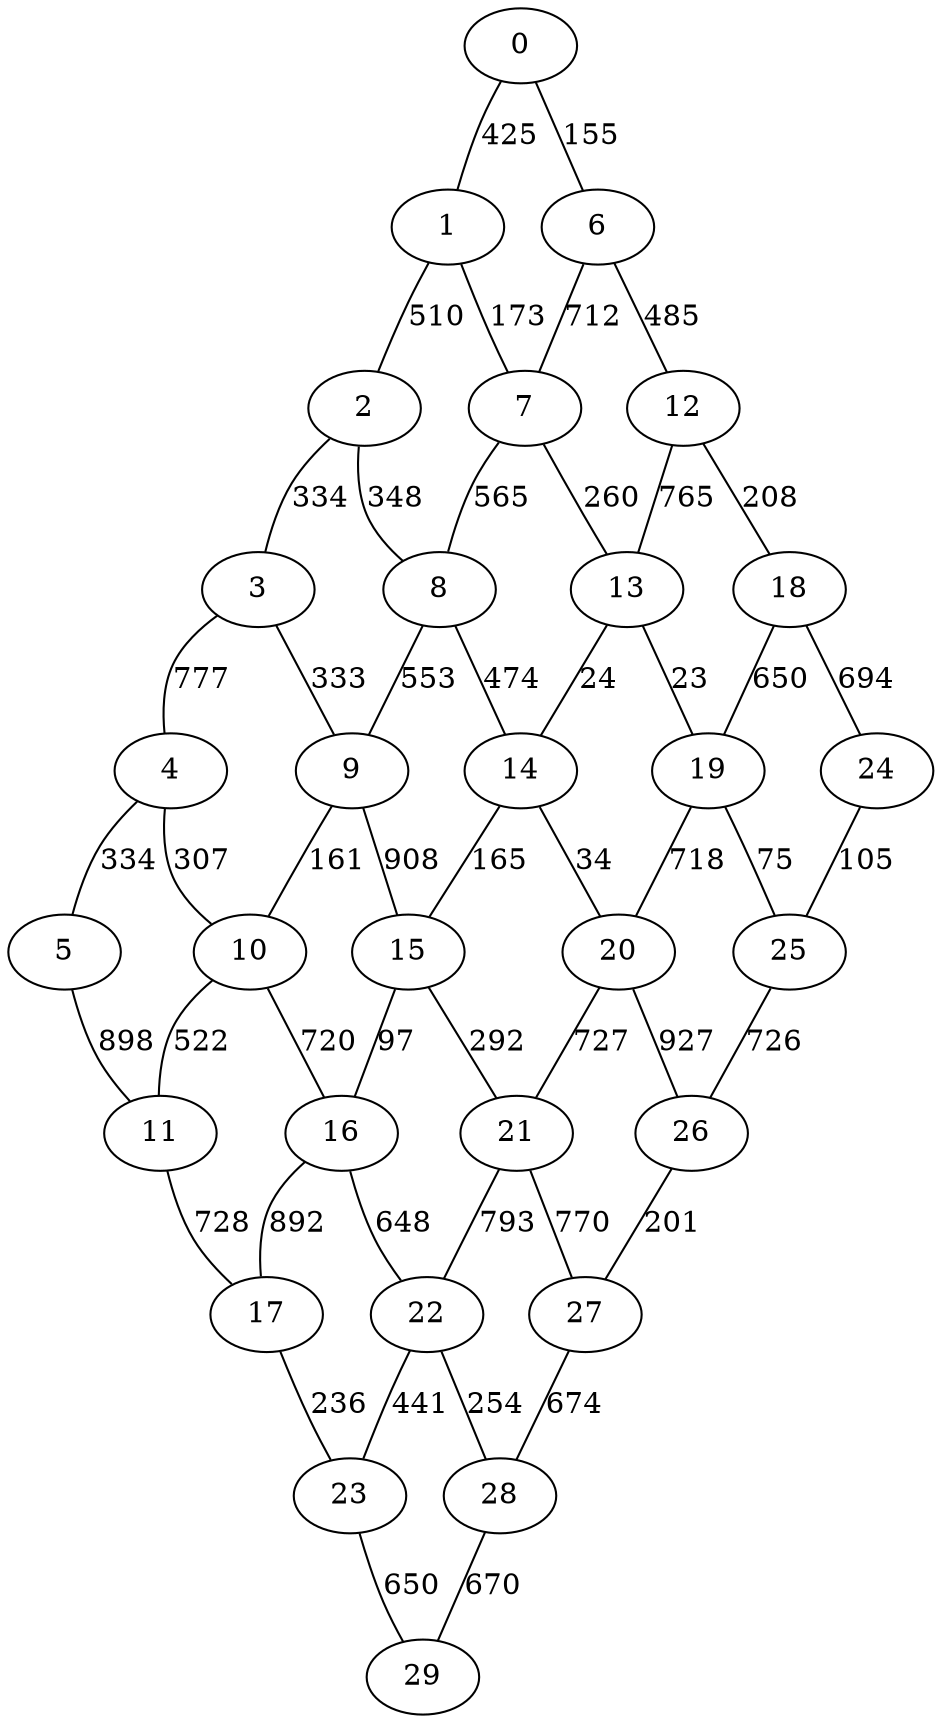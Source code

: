 strict graph G {
0;
1;
2;
3;
4;
5;
6;
7;
8;
9;
10;
11;
12;
13;
14;
15;
16;
17;
18;
19;
20;
21;
22;
23;
24;
25;
26;
27;
28;
29;
15 -- 16  [label=97];
27 -- 28  [label=674];
10 -- 16  [label=720];
14 -- 15  [label=165];
0 -- 1  [label=425];
19 -- 25  [label=75];
3 -- 4  [label=777];
22 -- 23  [label=441];
28 -- 29  [label=670];
17 -- 23  [label=236];
6 -- 12  [label=485];
2 -- 3  [label=334];
13 -- 14  [label=24];
10 -- 11  [label=522];
16 -- 17  [label=892];
24 -- 25  [label=105];
13 -- 19  [label=23];
21 -- 22  [label=793];
12 -- 18  [label=208];
26 -- 27  [label=201];
7 -- 13  [label=260];
12 -- 13  [label=765];
16 -- 22  [label=648];
22 -- 28  [label=254];
15 -- 21  [label=292];
23 -- 29  [label=650];
7 -- 8  [label=565];
0 -- 6  [label=155];
4 -- 5  [label=334];
4 -- 10  [label=307];
20 -- 26  [label=927];
11 -- 17  [label=728];
9 -- 10  [label=161];
9 -- 15  [label=908];
6 -- 7  [label=712];
18 -- 24  [label=694];
21 -- 27  [label=770];
1 -- 2  [label=510];
8 -- 9  [label=553];
25 -- 26  [label=726];
5 -- 11  [label=898];
18 -- 19  [label=650];
14 -- 20  [label=34];
2 -- 8  [label=348];
8 -- 14  [label=474];
3 -- 9  [label=333];
20 -- 21  [label=727];
1 -- 7  [label=173];
19 -- 20  [label=718];
}
